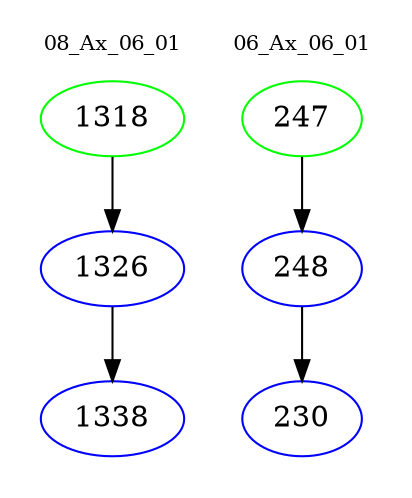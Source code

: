 digraph{
subgraph cluster_0 {
color = white
label = "08_Ax_06_01";
fontsize=10;
T0_1318 [label="1318", color="green"]
T0_1318 -> T0_1326 [color="black"]
T0_1326 [label="1326", color="blue"]
T0_1326 -> T0_1338 [color="black"]
T0_1338 [label="1338", color="blue"]
}
subgraph cluster_1 {
color = white
label = "06_Ax_06_01";
fontsize=10;
T1_247 [label="247", color="green"]
T1_247 -> T1_248 [color="black"]
T1_248 [label="248", color="blue"]
T1_248 -> T1_230 [color="black"]
T1_230 [label="230", color="blue"]
}
}
